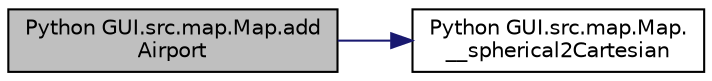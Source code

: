 digraph "Python GUI.src.map.Map.addAirport"
{
  edge [fontname="Helvetica",fontsize="10",labelfontname="Helvetica",labelfontsize="10"];
  node [fontname="Helvetica",fontsize="10",shape=record];
  rankdir="LR";
  Node3 [label="Python GUI.src.map.Map.add\lAirport",height=0.2,width=0.4,color="black", fillcolor="grey75", style="filled", fontcolor="black"];
  Node3 -> Node4 [color="midnightblue",fontsize="10",style="solid",fontname="Helvetica"];
  Node4 [label="Python GUI.src.map.Map.\l__spherical2Cartesian",height=0.2,width=0.4,color="black", fillcolor="white", style="filled",URL="$class_python_01_g_u_i_1_1src_1_1map_1_1_map.html#ae797012f47369263b511e8113d4673ad"];
}
